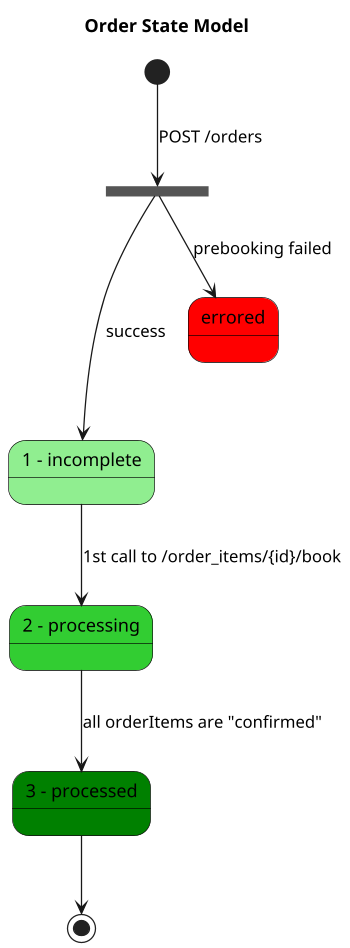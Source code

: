 @startuml
scale 350 width

' in order to change this diagram, please got to http://www.planttext.com
skinparam state {
  StartColor Black
  EndColor Black
  BackgroundColor LightYellow
  BackgroundColor<<OrderIncomplete>> LightGreen
  BackgroundColor<<OrderProcessing>> LimeGreen
  BackgroundColor<<OrderProcessed>> Green
  BackgroundColor<<OrderErrored>> Red
  BorderColor Black
  FontName Impact
}
title Order State Model
state "1 - incomplete" as Incomplete <<OrderIncomplete>>
state "2 - processing" as Processing <<OrderProcessing>>
state "3 - processed" as Processed <<OrderProcessed>>
state "errored" as OrderErrored <<OrderErrored>>

state fork_state <<fork>>
[*] --> fork_state : POST /orders
fork_state ---> Incomplete : success
fork_state --> OrderErrored : prebooking failed
Incomplete -down-> Processing : 1st call to /order_items/{id}/book
Processing -down-> Processed : all orderItems are "confirmed"
Processed -down-> [*]

@enduml
